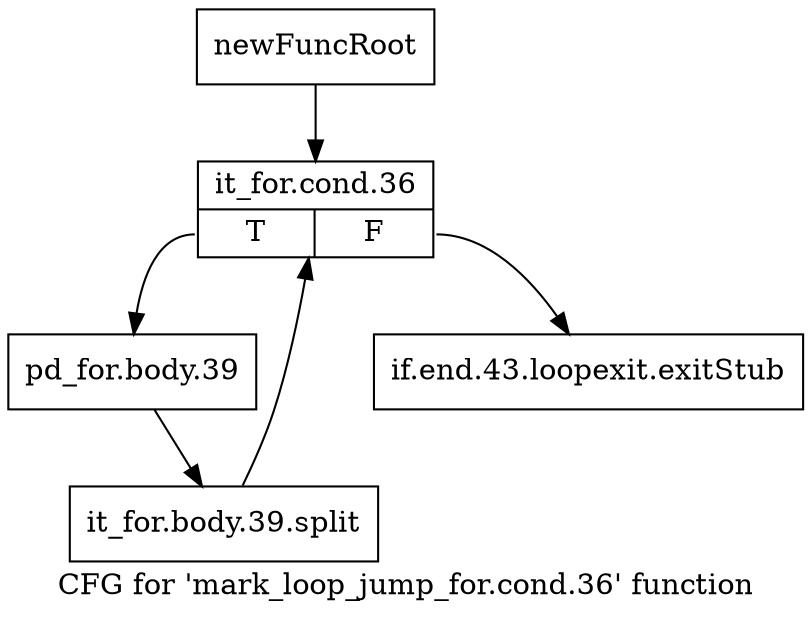 digraph "CFG for 'mark_loop_jump_for.cond.36' function" {
	label="CFG for 'mark_loop_jump_for.cond.36' function";

	Node0xb6dd620 [shape=record,label="{newFuncRoot}"];
	Node0xb6dd620 -> Node0xb6dd6c0;
	Node0xb6dd670 [shape=record,label="{if.end.43.loopexit.exitStub}"];
	Node0xb6dd6c0 [shape=record,label="{it_for.cond.36|{<s0>T|<s1>F}}"];
	Node0xb6dd6c0:s0 -> Node0xb6dd710;
	Node0xb6dd6c0:s1 -> Node0xb6dd670;
	Node0xb6dd710 [shape=record,label="{pd_for.body.39}"];
	Node0xb6dd710 -> Node0xf6d03e0;
	Node0xf6d03e0 [shape=record,label="{it_for.body.39.split}"];
	Node0xf6d03e0 -> Node0xb6dd6c0;
}
